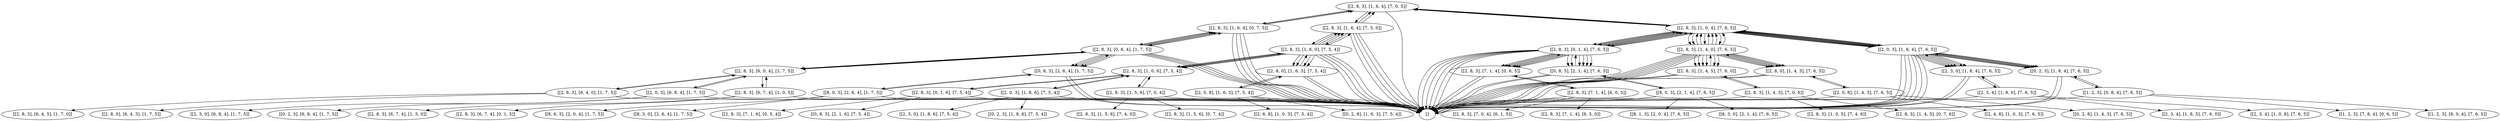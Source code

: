 digraph tree {
    "[[2, 8, 3], [1, 6, 4], [7, 0, 5]]";
    "[[2, 8, 3], [1, 6, 4], [0, 7, 5]]";
    "[]";
    "[[2, 8, 3], [1, 6, 4], [7, 0, 5]]";
    "[[2, 8, 3], [0, 6, 4], [1, 7, 5]]";
    "[]";
    "[[2, 8, 3], [6, 0, 4], [1, 7, 5]]";
    "[[2, 8, 3], [0, 6, 4], [1, 7, 5]]";
    "[]";
    "[[2, 8, 3], [6, 0, 4], [1, 7, 5]]";
    "[[0, 8, 3], [2, 6, 4], [1, 7, 5]]";
    "[[2, 8, 3], [1, 6, 4], [0, 7, 5]]";
    "[[2, 8, 3], [6, 4, 0], [1, 7, 5]]";
    "[[2, 8, 3], [6, 0, 4], [1, 7, 5]]";
    "[]";
    "[[2, 8, 0], [6, 4, 3], [1, 7, 5]]";
    "[[2, 8, 3], [6, 4, 5], [1, 7, 0]]";
    "[[2, 0, 3], [6, 8, 4], [1, 7, 5]]";
    "[[0, 2, 3], [6, 8, 4], [1, 7, 5]]";
    "[[2, 3, 0], [6, 8, 4], [1, 7, 5]]";
    "[]";
    "[[2, 8, 3], [6, 0, 4], [1, 7, 5]]";
    "[[2, 8, 3], [6, 7, 4], [1, 0, 5]]";
    "[[2, 8, 3], [6, 7, 4], [0, 1, 5]]";
    "[[2, 8, 3], [6, 7, 4], [1, 5, 0]]";
    "[[2, 8, 3], [6, 0, 4], [1, 7, 5]]";
    "[]";
    "[[0, 8, 3], [2, 6, 4], [1, 7, 5]]";
    "[]";
    "[[8, 0, 3], [2, 6, 4], [1, 7, 5]]";
    "[[0, 8, 3], [2, 6, 4], [1, 7, 5]]";
    "[[8, 3, 0], [2, 6, 4], [1, 7, 5]]";
    "[]";
    "[[8, 6, 3], [2, 0, 4], [1, 7, 5]]";
    "[]";
    "[[2, 8, 3], [0, 6, 4], [1, 7, 5]]";
    "[]";
    "[[2, 8, 3], [6, 0, 4], [1, 7, 5]]";
    "[[0, 8, 3], [2, 6, 4], [1, 7, 5]]";
    "[[2, 8, 3], [1, 6, 4], [0, 7, 5]]";
    "[[2, 8, 3], [1, 6, 4], [0, 7, 5]]";
    "[]";
    "[[2, 8, 3], [1, 6, 4], [7, 0, 5]]";
    "[[2, 8, 3], [0, 6, 4], [1, 7, 5]]";
    "[]";
    "[[2, 8, 3], [6, 0, 4], [1, 7, 5]]";
    "[[0, 8, 3], [2, 6, 4], [1, 7, 5]]";
    "[[2, 8, 3], [1, 6, 4], [0, 7, 5]]";
    "[]";
    "[]";
    "[[2, 8, 3], [1, 6, 4], [7, 5, 0]]";
    "[[2, 8, 3], [1, 6, 4], [7, 0, 5]]";
    "[]";
    "[[2, 8, 3], [1, 6, 0], [7, 5, 4]]";
    "[[2, 8, 3], [1, 0, 6], [7, 5, 4]]";
    "[[2, 8, 3], [0, 1, 6], [7, 5, 4]]";
    "[]";
    "[[2, 8, 3], [1, 0, 6], [7, 5, 4]]";
    "[[0, 8, 3], [2, 1, 6], [7, 5, 4]]";
    "[[2, 8, 3], [7, 1, 6], [0, 5, 4]]";
    "[[2, 8, 3], [1, 6, 0], [7, 5, 4]]";
    "[[2, 8, 3], [1, 0, 6], [7, 5, 4]]";
    "[]";
    "[[2, 8, 0], [1, 6, 3], [7, 5, 4]]";
    "[[2, 8, 3], [1, 6, 4], [7, 5, 0]]";
    "[[2, 0, 3], [1, 8, 6], [7, 5, 4]]";
    "[[0, 2, 3], [1, 8, 6], [7, 5, 4]]";
    "[[2, 3, 0], [1, 8, 6], [7, 5, 4]]";
    "[]";
    "[[2, 8, 3], [1, 0, 6], [7, 5, 4]]";
    "[[2, 8, 3], [1, 5, 6], [7, 0, 4]]";
    "[[2, 8, 3], [1, 5, 6], [0, 7, 4]]";
    "[[2, 8, 3], [1, 5, 6], [7, 4, 0]]";
    "[[2, 8, 3], [1, 0, 6], [7, 5, 4]]";
    "[]";
    "[]";
    "[[2, 8, 0], [1, 6, 3], [7, 5, 4]]";
    "[[2, 0, 8], [1, 6, 3], [7, 5, 4]]";
    "[[0, 2, 8], [1, 6, 3], [7, 5, 4]]";
    "[[2, 8, 0], [1, 6, 3], [7, 5, 4]]";
    "[]";
    "[[2, 6, 8], [1, 0, 3], [7, 5, 4]]";
    "[]";
    "[]";
    "[[2, 8, 3], [1, 6, 0], [7, 5, 4]]";
    "[[2, 8, 3], [1, 0, 6], [7, 5, 4]]";
    "[]";
    "[[2, 8, 0], [1, 6, 3], [7, 5, 4]]";
    "[[2, 8, 3], [1, 6, 4], [7, 5, 0]]";
    "[[2, 8, 3], [1, 6, 4], [7, 5, 0]]";
    "[[2, 8, 3], [1, 6, 4], [7, 0, 5]]";
    "[]";
    "[[2, 8, 3], [1, 6, 0], [7, 5, 4]]";
    "[[2, 8, 3], [1, 0, 6], [7, 5, 4]]";
    "[]";
    "[[2, 8, 0], [1, 6, 3], [7, 5, 4]]";
    "[[2, 8, 3], [1, 6, 4], [7, 5, 0]]";
    "[]";
    "[]";
    "[[2, 8, 3], [1, 0, 4], [7, 6, 5]]";
    "[[2, 8, 3], [0, 1, 4], [7, 6, 5]]";
    "[]";
    "[[2, 8, 3], [1, 0, 4], [7, 6, 5]]";
    "[[2, 8, 3], [0, 1, 4], [7, 6, 5]]";
    "[]";
    "[[2, 8, 3], [1, 0, 4], [7, 6, 5]]";
    "[[0, 8, 3], [2, 1, 4], [7, 6, 5]]";
    "[[2, 8, 3], [7, 1, 4], [0, 6, 5]]";
    "[[2, 8, 3], [1, 4, 0], [7, 6, 5]]";
    "[[2, 8, 3], [1, 0, 4], [7, 6, 5]]";
    "[]";
    "[[2, 8, 0], [1, 4, 3], [7, 6, 5]]";
    "[[2, 8, 3], [1, 4, 5], [7, 6, 0]]";
    "[[2, 0, 3], [1, 8, 4], [7, 6, 5]]";
    "[[0, 2, 3], [1, 8, 4], [7, 6, 5]]";
    "[[2, 3, 0], [1, 8, 4], [7, 6, 5]]";
    "[]";
    "[[2, 8, 3], [1, 0, 4], [7, 6, 5]]";
    "[[2, 8, 3], [1, 6, 4], [7, 0, 5]]";
    "[[0, 8, 3], [2, 1, 4], [7, 6, 5]]";
    "[]";
    "[[8, 0, 3], [2, 1, 4], [7, 6, 5]]";
    "[[0, 8, 3], [2, 1, 4], [7, 6, 5]]";
    "[[8, 3, 0], [2, 1, 4], [7, 6, 5]]";
    "[]";
    "[[8, 1, 3], [2, 0, 4], [7, 6, 5]]";
    "[]";
    "[[2, 8, 3], [0, 1, 4], [7, 6, 5]]";
    "[]";
    "[[2, 8, 3], [1, 0, 4], [7, 6, 5]]";
    "[[0, 8, 3], [2, 1, 4], [7, 6, 5]]";
    "[[2, 8, 3], [7, 1, 4], [0, 6, 5]]";
    "[[2, 8, 3], [7, 1, 4], [0, 6, 5]]";
    "[]";
    "[[2, 8, 3], [7, 1, 4], [6, 0, 5]]";
    "[[2, 8, 3], [7, 1, 4], [0, 6, 5]]";
    "[[2, 8, 3], [7, 1, 4], [6, 5, 0]]";
    "[[2, 8, 3], [7, 0, 4], [6, 1, 5]]";
    "[]";
    "[[2, 8, 3], [0, 1, 4], [7, 6, 5]]";
    "[]";
    "[[2, 8, 3], [1, 0, 4], [7, 6, 5]]";
    "[[0, 8, 3], [2, 1, 4], [7, 6, 5]]";
    "[[2, 8, 3], [7, 1, 4], [0, 6, 5]]";
    "[]";
    "[[2, 8, 3], [1, 4, 0], [7, 6, 5]]";
    "[[2, 8, 3], [1, 0, 4], [7, 6, 5]]";
    "[[2, 8, 3], [0, 1, 4], [7, 6, 5]]";
    "[]";
    "[[2, 8, 3], [1, 0, 4], [7, 6, 5]]";
    "[[0, 8, 3], [2, 1, 4], [7, 6, 5]]";
    "[[2, 8, 3], [7, 1, 4], [0, 6, 5]]";
    "[[2, 8, 3], [1, 4, 0], [7, 6, 5]]";
    "[[2, 8, 3], [1, 0, 4], [7, 6, 5]]";
    "[]";
    "[[2, 8, 0], [1, 4, 3], [7, 6, 5]]";
    "[[2, 8, 3], [1, 4, 5], [7, 6, 0]]";
    "[[2, 0, 3], [1, 8, 4], [7, 6, 5]]";
    "[[0, 2, 3], [1, 8, 4], [7, 6, 5]]";
    "[[2, 3, 0], [1, 8, 4], [7, 6, 5]]";
    "[]";
    "[[2, 8, 3], [1, 0, 4], [7, 6, 5]]";
    "[[2, 8, 3], [1, 6, 4], [7, 0, 5]]";
    "[]";
    "[[2, 8, 0], [1, 4, 3], [7, 6, 5]]";
    "[[2, 0, 8], [1, 4, 3], [7, 6, 5]]";
    "[[0, 2, 8], [1, 4, 3], [7, 6, 5]]";
    "[[2, 8, 0], [1, 4, 3], [7, 6, 5]]";
    "[]";
    "[[2, 4, 8], [1, 0, 3], [7, 6, 5]]";
    "[]";
    "[]";
    "[[2, 8, 3], [1, 4, 0], [7, 6, 5]]";
    "[[2, 8, 3], [1, 0, 4], [7, 6, 5]]";
    "[]";
    "[[2, 8, 0], [1, 4, 3], [7, 6, 5]]";
    "[[2, 8, 3], [1, 4, 5], [7, 6, 0]]";
    "[[2, 8, 3], [1, 4, 5], [7, 6, 0]]";
    "[[2, 8, 3], [1, 4, 5], [7, 0, 6]]";
    "[[2, 8, 3], [1, 4, 5], [0, 7, 6]]";
    "[[2, 8, 3], [1, 4, 5], [7, 6, 0]]";
    "[[2, 8, 3], [1, 0, 5], [7, 4, 6]]";
    "[]";
    "[]";
    "[[2, 8, 3], [1, 4, 0], [7, 6, 5]]";
    "[[2, 8, 3], [1, 0, 4], [7, 6, 5]]";
    "[]";
    "[[2, 8, 0], [1, 4, 3], [7, 6, 5]]";
    "[[2, 8, 3], [1, 4, 5], [7, 6, 0]]";
    "[]";
    "[[2, 0, 3], [1, 8, 4], [7, 6, 5]]";
    "[[0, 2, 3], [1, 8, 4], [7, 6, 5]]";
    "[]";
    "[[2, 0, 3], [1, 8, 4], [7, 6, 5]]";
    "[[0, 2, 3], [1, 8, 4], [7, 6, 5]]";
    "[[2, 3, 0], [1, 8, 4], [7, 6, 5]]";
    "[]";
    "[[2, 8, 3], [1, 0, 4], [7, 6, 5]]";
    "[]";
    "[[1, 2, 3], [0, 8, 4], [7, 6, 5]]";
    "[]";
    "[[1, 2, 3], [8, 0, 4], [7, 6, 5]]";
    "[[0, 2, 3], [1, 8, 4], [7, 6, 5]]";
    "[[1, 2, 3], [7, 8, 4], [0, 6, 5]]";
    "[[2, 3, 0], [1, 8, 4], [7, 6, 5]]";
    "[[2, 0, 3], [1, 8, 4], [7, 6, 5]]";
    "[[0, 2, 3], [1, 8, 4], [7, 6, 5]]";
    "[[2, 3, 0], [1, 8, 4], [7, 6, 5]]";
    "[]";
    "[[2, 8, 3], [1, 0, 4], [7, 6, 5]]";
    "[]";
    "[]";
    "[[2, 3, 4], [1, 8, 0], [7, 6, 5]]";
    "[[2, 3, 4], [1, 0, 8], [7, 6, 5]]";
    "[]";
    "[[2, 3, 0], [1, 8, 4], [7, 6, 5]]";
    "[[2, 3, 4], [1, 8, 5], [7, 6, 0]]";
    "[]";
    "[[2, 8, 3], [1, 0, 4], [7, 6, 5]]";
    "[[2, 8, 3], [0, 1, 4], [7, 6, 5]]";
    "[]";
    "[[2, 8, 3], [1, 0, 4], [7, 6, 5]]";
    "[[0, 8, 3], [2, 1, 4], [7, 6, 5]]";
    "[[2, 8, 3], [7, 1, 4], [0, 6, 5]]";
    "[[2, 8, 3], [1, 4, 0], [7, 6, 5]]";
    "[[2, 8, 3], [1, 0, 4], [7, 6, 5]]";
    "[]";
    "[[2, 8, 0], [1, 4, 3], [7, 6, 5]]";
    "[[2, 8, 3], [1, 4, 5], [7, 6, 0]]";
    "[[2, 0, 3], [1, 8, 4], [7, 6, 5]]";
    "[[0, 2, 3], [1, 8, 4], [7, 6, 5]]";
    "[[2, 3, 0], [1, 8, 4], [7, 6, 5]]";
    "[]";
    "[[2, 8, 3], [1, 0, 4], [7, 6, 5]]";
    "[[2, 8, 3], [1, 6, 4], [7, 0, 5]]";
    "[[2, 8, 3], [1, 6, 4], [7, 0, 5]]";
    "[]";
    "[[2, 8, 3], [1, 6, 4], [7, 0, 5]]" -> "[[2, 8, 3], [1, 6, 4], [0, 7, 5]]";
    "[[2, 8, 3], [1, 6, 4], [7, 0, 5]]" -> "[[2, 8, 3], [1, 6, 4], [7, 5, 0]]";
    "[[2, 8, 3], [1, 6, 4], [7, 0, 5]]" -> "[[2, 8, 3], [1, 0, 4], [7, 6, 5]]";
    "[[2, 8, 3], [1, 6, 4], [7, 0, 5]]" -> "[]";
    "[[2, 8, 3], [1, 6, 4], [0, 7, 5]]" -> "[]";
    "[[2, 8, 3], [1, 6, 4], [0, 7, 5]]" -> "[[2, 8, 3], [1, 6, 4], [7, 0, 5]]";
    "[[2, 8, 3], [1, 6, 4], [0, 7, 5]]" -> "[[2, 8, 3], [0, 6, 4], [1, 7, 5]]";
    "[[2, 8, 3], [1, 6, 4], [0, 7, 5]]" -> "[]";
    "[[2, 8, 3], [0, 6, 4], [1, 7, 5]]" -> "[]";
    "[[2, 8, 3], [0, 6, 4], [1, 7, 5]]" -> "[[2, 8, 3], [6, 0, 4], [1, 7, 5]]";
    "[[2, 8, 3], [0, 6, 4], [1, 7, 5]]" -> "[[0, 8, 3], [2, 6, 4], [1, 7, 5]]";
    "[[2, 8, 3], [0, 6, 4], [1, 7, 5]]" -> "[[2, 8, 3], [1, 6, 4], [0, 7, 5]]";
    "[[2, 8, 3], [6, 0, 4], [1, 7, 5]]" -> "[[2, 8, 3], [0, 6, 4], [1, 7, 5]]";
    "[[2, 8, 3], [6, 0, 4], [1, 7, 5]]" -> "[[2, 8, 3], [6, 4, 0], [1, 7, 5]]";
    "[[2, 8, 3], [6, 0, 4], [1, 7, 5]]" -> "[[2, 0, 3], [6, 8, 4], [1, 7, 5]]";
    "[[2, 8, 3], [6, 0, 4], [1, 7, 5]]" -> "[[2, 8, 3], [6, 7, 4], [1, 0, 5]]";
    "[[2, 8, 3], [0, 6, 4], [1, 7, 5]]" -> "[]";
    "[[2, 8, 3], [0, 6, 4], [1, 7, 5]]" -> "[[2, 8, 3], [6, 0, 4], [1, 7, 5]]";
    "[[2, 8, 3], [0, 6, 4], [1, 7, 5]]" -> "[[0, 8, 3], [2, 6, 4], [1, 7, 5]]";
    "[[2, 8, 3], [0, 6, 4], [1, 7, 5]]" -> "[[2, 8, 3], [1, 6, 4], [0, 7, 5]]";
    "[[2, 8, 3], [6, 4, 0], [1, 7, 5]]" -> "[[2, 8, 3], [6, 0, 4], [1, 7, 5]]";
    "[[2, 8, 3], [6, 4, 0], [1, 7, 5]]" -> "[]";
    "[[2, 8, 3], [6, 4, 0], [1, 7, 5]]" -> "[[2, 8, 0], [6, 4, 3], [1, 7, 5]]";
    "[[2, 8, 3], [6, 4, 0], [1, 7, 5]]" -> "[[2, 8, 3], [6, 4, 5], [1, 7, 0]]";
    "[[2, 0, 3], [6, 8, 4], [1, 7, 5]]" -> "[[0, 2, 3], [6, 8, 4], [1, 7, 5]]";
    "[[2, 0, 3], [6, 8, 4], [1, 7, 5]]" -> "[[2, 3, 0], [6, 8, 4], [1, 7, 5]]";
    "[[2, 0, 3], [6, 8, 4], [1, 7, 5]]" -> "[]";
    "[[2, 0, 3], [6, 8, 4], [1, 7, 5]]" -> "[[2, 8, 3], [6, 0, 4], [1, 7, 5]]";
    "[[2, 8, 3], [6, 7, 4], [1, 0, 5]]" -> "[[2, 8, 3], [6, 7, 4], [0, 1, 5]]";
    "[[2, 8, 3], [6, 7, 4], [1, 0, 5]]" -> "[[2, 8, 3], [6, 7, 4], [1, 5, 0]]";
    "[[2, 8, 3], [6, 7, 4], [1, 0, 5]]" -> "[[2, 8, 3], [6, 0, 4], [1, 7, 5]]";
    "[[2, 8, 3], [6, 7, 4], [1, 0, 5]]" -> "[]";
    "[[0, 8, 3], [2, 6, 4], [1, 7, 5]]" -> "[]";
    "[[0, 8, 3], [2, 6, 4], [1, 7, 5]]" -> "[[8, 0, 3], [2, 6, 4], [1, 7, 5]]";
    "[[0, 8, 3], [2, 6, 4], [1, 7, 5]]" -> "[]";
    "[[0, 8, 3], [2, 6, 4], [1, 7, 5]]" -> "[[2, 8, 3], [0, 6, 4], [1, 7, 5]]";
    "[[8, 0, 3], [2, 6, 4], [1, 7, 5]]" -> "[[0, 8, 3], [2, 6, 4], [1, 7, 5]]";
    "[[8, 0, 3], [2, 6, 4], [1, 7, 5]]" -> "[[8, 3, 0], [2, 6, 4], [1, 7, 5]]";
    "[[8, 0, 3], [2, 6, 4], [1, 7, 5]]" -> "[]";
    "[[8, 0, 3], [2, 6, 4], [1, 7, 5]]" -> "[[8, 6, 3], [2, 0, 4], [1, 7, 5]]";
    "[[2, 8, 3], [0, 6, 4], [1, 7, 5]]" -> "[]";
    "[[2, 8, 3], [0, 6, 4], [1, 7, 5]]" -> "[[2, 8, 3], [6, 0, 4], [1, 7, 5]]";
    "[[2, 8, 3], [0, 6, 4], [1, 7, 5]]" -> "[[0, 8, 3], [2, 6, 4], [1, 7, 5]]";
    "[[2, 8, 3], [0, 6, 4], [1, 7, 5]]" -> "[[2, 8, 3], [1, 6, 4], [0, 7, 5]]";
    "[[2, 8, 3], [1, 6, 4], [0, 7, 5]]" -> "[]";
    "[[2, 8, 3], [1, 6, 4], [0, 7, 5]]" -> "[[2, 8, 3], [1, 6, 4], [7, 0, 5]]";
    "[[2, 8, 3], [1, 6, 4], [0, 7, 5]]" -> "[[2, 8, 3], [0, 6, 4], [1, 7, 5]]";
    "[[2, 8, 3], [1, 6, 4], [0, 7, 5]]" -> "[]";
    "[[2, 8, 3], [0, 6, 4], [1, 7, 5]]" -> "[]";
    "[[2, 8, 3], [0, 6, 4], [1, 7, 5]]" -> "[[2, 8, 3], [6, 0, 4], [1, 7, 5]]";
    "[[2, 8, 3], [0, 6, 4], [1, 7, 5]]" -> "[[0, 8, 3], [2, 6, 4], [1, 7, 5]]";
    "[[2, 8, 3], [0, 6, 4], [1, 7, 5]]" -> "[[2, 8, 3], [1, 6, 4], [0, 7, 5]]";
    "[[2, 8, 3], [1, 6, 4], [7, 5, 0]]" -> "[[2, 8, 3], [1, 6, 4], [7, 0, 5]]";
    "[[2, 8, 3], [1, 6, 4], [7, 5, 0]]" -> "[]";
    "[[2, 8, 3], [1, 6, 4], [7, 5, 0]]" -> "[[2, 8, 3], [1, 6, 0], [7, 5, 4]]";
    "[[2, 8, 3], [1, 6, 4], [7, 5, 0]]" -> "[]";
    "[[2, 8, 3], [1, 6, 0], [7, 5, 4]]" -> "[[2, 8, 3], [1, 0, 6], [7, 5, 4]]";
    "[[2, 8, 3], [1, 6, 0], [7, 5, 4]]" -> "[]";
    "[[2, 8, 3], [1, 6, 0], [7, 5, 4]]" -> "[[2, 8, 0], [1, 6, 3], [7, 5, 4]]";
    "[[2, 8, 3], [1, 6, 0], [7, 5, 4]]" -> "[[2, 8, 3], [1, 6, 4], [7, 5, 0]]";
    "[[2, 8, 3], [1, 0, 6], [7, 5, 4]]" -> "[[2, 8, 3], [0, 1, 6], [7, 5, 4]]";
    "[[2, 8, 3], [1, 0, 6], [7, 5, 4]]" -> "[[2, 8, 3], [1, 6, 0], [7, 5, 4]]";
    "[[2, 8, 3], [1, 0, 6], [7, 5, 4]]" -> "[[2, 0, 3], [1, 8, 6], [7, 5, 4]]";
    "[[2, 8, 3], [1, 0, 6], [7, 5, 4]]" -> "[[2, 8, 3], [1, 5, 6], [7, 0, 4]]";
    "[[2, 8, 3], [0, 1, 6], [7, 5, 4]]" -> "[]";
    "[[2, 8, 3], [0, 1, 6], [7, 5, 4]]" -> "[[2, 8, 3], [1, 0, 6], [7, 5, 4]]";
    "[[2, 8, 3], [0, 1, 6], [7, 5, 4]]" -> "[[0, 8, 3], [2, 1, 6], [7, 5, 4]]";
    "[[2, 8, 3], [0, 1, 6], [7, 5, 4]]" -> "[[2, 8, 3], [7, 1, 6], [0, 5, 4]]";
    "[[2, 8, 3], [1, 6, 0], [7, 5, 4]]" -> "[[2, 8, 3], [1, 0, 6], [7, 5, 4]]";
    "[[2, 8, 3], [1, 6, 0], [7, 5, 4]]" -> "[]";
    "[[2, 8, 3], [1, 6, 0], [7, 5, 4]]" -> "[[2, 8, 0], [1, 6, 3], [7, 5, 4]]";
    "[[2, 8, 3], [1, 6, 0], [7, 5, 4]]" -> "[[2, 8, 3], [1, 6, 4], [7, 5, 0]]";
    "[[2, 0, 3], [1, 8, 6], [7, 5, 4]]" -> "[[0, 2, 3], [1, 8, 6], [7, 5, 4]]";
    "[[2, 0, 3], [1, 8, 6], [7, 5, 4]]" -> "[[2, 3, 0], [1, 8, 6], [7, 5, 4]]";
    "[[2, 0, 3], [1, 8, 6], [7, 5, 4]]" -> "[]";
    "[[2, 0, 3], [1, 8, 6], [7, 5, 4]]" -> "[[2, 8, 3], [1, 0, 6], [7, 5, 4]]";
    "[[2, 8, 3], [1, 5, 6], [7, 0, 4]]" -> "[[2, 8, 3], [1, 5, 6], [0, 7, 4]]";
    "[[2, 8, 3], [1, 5, 6], [7, 0, 4]]" -> "[[2, 8, 3], [1, 5, 6], [7, 4, 0]]";
    "[[2, 8, 3], [1, 5, 6], [7, 0, 4]]" -> "[[2, 8, 3], [1, 0, 6], [7, 5, 4]]";
    "[[2, 8, 3], [1, 5, 6], [7, 0, 4]]" -> "[]";
    "[[2, 8, 0], [1, 6, 3], [7, 5, 4]]" -> "[[2, 0, 8], [1, 6, 3], [7, 5, 4]]";
    "[[2, 8, 0], [1, 6, 3], [7, 5, 4]]" -> "[]";
    "[[2, 8, 0], [1, 6, 3], [7, 5, 4]]" -> "[]";
    "[[2, 8, 0], [1, 6, 3], [7, 5, 4]]" -> "[[2, 8, 3], [1, 6, 0], [7, 5, 4]]";
    "[[2, 0, 8], [1, 6, 3], [7, 5, 4]]" -> "[[0, 2, 8], [1, 6, 3], [7, 5, 4]]";
    "[[2, 0, 8], [1, 6, 3], [7, 5, 4]]" -> "[[2, 8, 0], [1, 6, 3], [7, 5, 4]]";
    "[[2, 0, 8], [1, 6, 3], [7, 5, 4]]" -> "[]";
    "[[2, 0, 8], [1, 6, 3], [7, 5, 4]]" -> "[[2, 6, 8], [1, 0, 3], [7, 5, 4]]";
    "[[2, 8, 3], [1, 6, 0], [7, 5, 4]]" -> "[[2, 8, 3], [1, 0, 6], [7, 5, 4]]";
    "[[2, 8, 3], [1, 6, 0], [7, 5, 4]]" -> "[]";
    "[[2, 8, 3], [1, 6, 0], [7, 5, 4]]" -> "[[2, 8, 0], [1, 6, 3], [7, 5, 4]]";
    "[[2, 8, 3], [1, 6, 0], [7, 5, 4]]" -> "[[2, 8, 3], [1, 6, 4], [7, 5, 0]]";
    "[[2, 8, 3], [1, 6, 4], [7, 5, 0]]" -> "[[2, 8, 3], [1, 6, 4], [7, 0, 5]]";
    "[[2, 8, 3], [1, 6, 4], [7, 5, 0]]" -> "[]";
    "[[2, 8, 3], [1, 6, 4], [7, 5, 0]]" -> "[[2, 8, 3], [1, 6, 0], [7, 5, 4]]";
    "[[2, 8, 3], [1, 6, 4], [7, 5, 0]]" -> "[]";
    "[[2, 8, 3], [1, 6, 0], [7, 5, 4]]" -> "[[2, 8, 3], [1, 0, 6], [7, 5, 4]]";
    "[[2, 8, 3], [1, 6, 0], [7, 5, 4]]" -> "[]";
    "[[2, 8, 3], [1, 6, 0], [7, 5, 4]]" -> "[[2, 8, 0], [1, 6, 3], [7, 5, 4]]";
    "[[2, 8, 3], [1, 6, 0], [7, 5, 4]]" -> "[[2, 8, 3], [1, 6, 4], [7, 5, 0]]";
    "[[2, 8, 3], [1, 0, 4], [7, 6, 5]]" -> "[[2, 8, 3], [0, 1, 4], [7, 6, 5]]";
    "[[2, 8, 3], [1, 0, 4], [7, 6, 5]]" -> "[[2, 8, 3], [1, 4, 0], [7, 6, 5]]";
    "[[2, 8, 3], [1, 0, 4], [7, 6, 5]]" -> "[[2, 0, 3], [1, 8, 4], [7, 6, 5]]";
    "[[2, 8, 3], [1, 0, 4], [7, 6, 5]]" -> "[[2, 8, 3], [1, 6, 4], [7, 0, 5]]";
    "[[2, 8, 3], [0, 1, 4], [7, 6, 5]]" -> "[]";
    "[[2, 8, 3], [0, 1, 4], [7, 6, 5]]" -> "[[2, 8, 3], [1, 0, 4], [7, 6, 5]]";
    "[[2, 8, 3], [0, 1, 4], [7, 6, 5]]" -> "[[0, 8, 3], [2, 1, 4], [7, 6, 5]]";
    "[[2, 8, 3], [0, 1, 4], [7, 6, 5]]" -> "[[2, 8, 3], [7, 1, 4], [0, 6, 5]]";
    "[[2, 8, 3], [1, 0, 4], [7, 6, 5]]" -> "[[2, 8, 3], [0, 1, 4], [7, 6, 5]]";
    "[[2, 8, 3], [1, 0, 4], [7, 6, 5]]" -> "[[2, 8, 3], [1, 4, 0], [7, 6, 5]]";
    "[[2, 8, 3], [1, 0, 4], [7, 6, 5]]" -> "[[2, 0, 3], [1, 8, 4], [7, 6, 5]]";
    "[[2, 8, 3], [1, 0, 4], [7, 6, 5]]" -> "[[2, 8, 3], [1, 6, 4], [7, 0, 5]]";
    "[[2, 8, 3], [0, 1, 4], [7, 6, 5]]" -> "[]";
    "[[2, 8, 3], [0, 1, 4], [7, 6, 5]]" -> "[[2, 8, 3], [1, 0, 4], [7, 6, 5]]";
    "[[2, 8, 3], [0, 1, 4], [7, 6, 5]]" -> "[[0, 8, 3], [2, 1, 4], [7, 6, 5]]";
    "[[2, 8, 3], [0, 1, 4], [7, 6, 5]]" -> "[[2, 8, 3], [7, 1, 4], [0, 6, 5]]";
    "[[2, 8, 3], [1, 4, 0], [7, 6, 5]]" -> "[[2, 8, 3], [1, 0, 4], [7, 6, 5]]";
    "[[2, 8, 3], [1, 4, 0], [7, 6, 5]]" -> "[]";
    "[[2, 8, 3], [1, 4, 0], [7, 6, 5]]" -> "[[2, 8, 0], [1, 4, 3], [7, 6, 5]]";
    "[[2, 8, 3], [1, 4, 0], [7, 6, 5]]" -> "[[2, 8, 3], [1, 4, 5], [7, 6, 0]]";
    "[[2, 0, 3], [1, 8, 4], [7, 6, 5]]" -> "[[0, 2, 3], [1, 8, 4], [7, 6, 5]]";
    "[[2, 0, 3], [1, 8, 4], [7, 6, 5]]" -> "[[2, 3, 0], [1, 8, 4], [7, 6, 5]]";
    "[[2, 0, 3], [1, 8, 4], [7, 6, 5]]" -> "[]";
    "[[2, 0, 3], [1, 8, 4], [7, 6, 5]]" -> "[[2, 8, 3], [1, 0, 4], [7, 6, 5]]";
    "[[0, 8, 3], [2, 1, 4], [7, 6, 5]]" -> "[]";
    "[[0, 8, 3], [2, 1, 4], [7, 6, 5]]" -> "[[8, 0, 3], [2, 1, 4], [7, 6, 5]]";
    "[[0, 8, 3], [2, 1, 4], [7, 6, 5]]" -> "[]";
    "[[0, 8, 3], [2, 1, 4], [7, 6, 5]]" -> "[[2, 8, 3], [0, 1, 4], [7, 6, 5]]";
    "[[8, 0, 3], [2, 1, 4], [7, 6, 5]]" -> "[[0, 8, 3], [2, 1, 4], [7, 6, 5]]";
    "[[8, 0, 3], [2, 1, 4], [7, 6, 5]]" -> "[[8, 3, 0], [2, 1, 4], [7, 6, 5]]";
    "[[8, 0, 3], [2, 1, 4], [7, 6, 5]]" -> "[]";
    "[[8, 0, 3], [2, 1, 4], [7, 6, 5]]" -> "[[8, 1, 3], [2, 0, 4], [7, 6, 5]]";
    "[[2, 8, 3], [0, 1, 4], [7, 6, 5]]" -> "[]";
    "[[2, 8, 3], [0, 1, 4], [7, 6, 5]]" -> "[[2, 8, 3], [1, 0, 4], [7, 6, 5]]";
    "[[2, 8, 3], [0, 1, 4], [7, 6, 5]]" -> "[[0, 8, 3], [2, 1, 4], [7, 6, 5]]";
    "[[2, 8, 3], [0, 1, 4], [7, 6, 5]]" -> "[[2, 8, 3], [7, 1, 4], [0, 6, 5]]";
    "[[2, 8, 3], [7, 1, 4], [0, 6, 5]]" -> "[]";
    "[[2, 8, 3], [7, 1, 4], [0, 6, 5]]" -> "[[2, 8, 3], [7, 1, 4], [6, 0, 5]]";
    "[[2, 8, 3], [7, 1, 4], [0, 6, 5]]" -> "[[2, 8, 3], [0, 1, 4], [7, 6, 5]]";
    "[[2, 8, 3], [7, 1, 4], [0, 6, 5]]" -> "[]";
    "[[2, 8, 3], [7, 1, 4], [6, 0, 5]]" -> "[[2, 8, 3], [7, 1, 4], [0, 6, 5]]";
    "[[2, 8, 3], [7, 1, 4], [6, 0, 5]]" -> "[[2, 8, 3], [7, 1, 4], [6, 5, 0]]";
    "[[2, 8, 3], [7, 1, 4], [6, 0, 5]]" -> "[[2, 8, 3], [7, 0, 4], [6, 1, 5]]";
    "[[2, 8, 3], [7, 1, 4], [6, 0, 5]]" -> "[]";
    "[[2, 8, 3], [0, 1, 4], [7, 6, 5]]" -> "[]";
    "[[2, 8, 3], [0, 1, 4], [7, 6, 5]]" -> "[[2, 8, 3], [1, 0, 4], [7, 6, 5]]";
    "[[2, 8, 3], [0, 1, 4], [7, 6, 5]]" -> "[[0, 8, 3], [2, 1, 4], [7, 6, 5]]";
    "[[2, 8, 3], [0, 1, 4], [7, 6, 5]]" -> "[[2, 8, 3], [7, 1, 4], [0, 6, 5]]";
    "[[2, 8, 3], [1, 4, 0], [7, 6, 5]]" -> "[[2, 8, 3], [1, 0, 4], [7, 6, 5]]";
    "[[2, 8, 3], [1, 4, 0], [7, 6, 5]]" -> "[]";
    "[[2, 8, 3], [1, 4, 0], [7, 6, 5]]" -> "[[2, 8, 0], [1, 4, 3], [7, 6, 5]]";
    "[[2, 8, 3], [1, 4, 0], [7, 6, 5]]" -> "[[2, 8, 3], [1, 4, 5], [7, 6, 0]]";
    "[[2, 8, 3], [1, 0, 4], [7, 6, 5]]" -> "[[2, 8, 3], [0, 1, 4], [7, 6, 5]]";
    "[[2, 8, 3], [1, 0, 4], [7, 6, 5]]" -> "[[2, 8, 3], [1, 4, 0], [7, 6, 5]]";
    "[[2, 8, 3], [1, 0, 4], [7, 6, 5]]" -> "[[2, 0, 3], [1, 8, 4], [7, 6, 5]]";
    "[[2, 8, 3], [1, 0, 4], [7, 6, 5]]" -> "[[2, 8, 3], [1, 6, 4], [7, 0, 5]]";
    "[[2, 8, 3], [0, 1, 4], [7, 6, 5]]" -> "[]";
    "[[2, 8, 3], [0, 1, 4], [7, 6, 5]]" -> "[[2, 8, 3], [1, 0, 4], [7, 6, 5]]";
    "[[2, 8, 3], [0, 1, 4], [7, 6, 5]]" -> "[[0, 8, 3], [2, 1, 4], [7, 6, 5]]";
    "[[2, 8, 3], [0, 1, 4], [7, 6, 5]]" -> "[[2, 8, 3], [7, 1, 4], [0, 6, 5]]";
    "[[2, 8, 3], [1, 4, 0], [7, 6, 5]]" -> "[[2, 8, 3], [1, 0, 4], [7, 6, 5]]";
    "[[2, 8, 3], [1, 4, 0], [7, 6, 5]]" -> "[]";
    "[[2, 8, 3], [1, 4, 0], [7, 6, 5]]" -> "[[2, 8, 0], [1, 4, 3], [7, 6, 5]]";
    "[[2, 8, 3], [1, 4, 0], [7, 6, 5]]" -> "[[2, 8, 3], [1, 4, 5], [7, 6, 0]]";
    "[[2, 0, 3], [1, 8, 4], [7, 6, 5]]" -> "[[0, 2, 3], [1, 8, 4], [7, 6, 5]]";
    "[[2, 0, 3], [1, 8, 4], [7, 6, 5]]" -> "[[2, 3, 0], [1, 8, 4], [7, 6, 5]]";
    "[[2, 0, 3], [1, 8, 4], [7, 6, 5]]" -> "[]";
    "[[2, 0, 3], [1, 8, 4], [7, 6, 5]]" -> "[[2, 8, 3], [1, 0, 4], [7, 6, 5]]";
    "[[2, 8, 0], [1, 4, 3], [7, 6, 5]]" -> "[[2, 0, 8], [1, 4, 3], [7, 6, 5]]";
    "[[2, 8, 0], [1, 4, 3], [7, 6, 5]]" -> "[]";
    "[[2, 8, 0], [1, 4, 3], [7, 6, 5]]" -> "[]";
    "[[2, 8, 0], [1, 4, 3], [7, 6, 5]]" -> "[[2, 8, 3], [1, 4, 0], [7, 6, 5]]";
    "[[2, 0, 8], [1, 4, 3], [7, 6, 5]]" -> "[[0, 2, 8], [1, 4, 3], [7, 6, 5]]";
    "[[2, 0, 8], [1, 4, 3], [7, 6, 5]]" -> "[[2, 8, 0], [1, 4, 3], [7, 6, 5]]";
    "[[2, 0, 8], [1, 4, 3], [7, 6, 5]]" -> "[]";
    "[[2, 0, 8], [1, 4, 3], [7, 6, 5]]" -> "[[2, 4, 8], [1, 0, 3], [7, 6, 5]]";
    "[[2, 8, 3], [1, 4, 0], [7, 6, 5]]" -> "[[2, 8, 3], [1, 0, 4], [7, 6, 5]]";
    "[[2, 8, 3], [1, 4, 0], [7, 6, 5]]" -> "[]";
    "[[2, 8, 3], [1, 4, 0], [7, 6, 5]]" -> "[[2, 8, 0], [1, 4, 3], [7, 6, 5]]";
    "[[2, 8, 3], [1, 4, 0], [7, 6, 5]]" -> "[[2, 8, 3], [1, 4, 5], [7, 6, 0]]";
    "[[2, 8, 3], [1, 4, 5], [7, 6, 0]]" -> "[[2, 8, 3], [1, 4, 5], [7, 0, 6]]";
    "[[2, 8, 3], [1, 4, 5], [7, 6, 0]]" -> "[]";
    "[[2, 8, 3], [1, 4, 5], [7, 6, 0]]" -> "[[2, 8, 3], [1, 4, 0], [7, 6, 5]]";
    "[[2, 8, 3], [1, 4, 5], [7, 6, 0]]" -> "[]";
    "[[2, 8, 3], [1, 4, 5], [7, 0, 6]]" -> "[[2, 8, 3], [1, 4, 5], [0, 7, 6]]";
    "[[2, 8, 3], [1, 4, 5], [7, 0, 6]]" -> "[[2, 8, 3], [1, 4, 5], [7, 6, 0]]";
    "[[2, 8, 3], [1, 4, 5], [7, 0, 6]]" -> "[[2, 8, 3], [1, 0, 5], [7, 4, 6]]";
    "[[2, 8, 3], [1, 4, 5], [7, 0, 6]]" -> "[]";
    "[[2, 8, 3], [1, 4, 0], [7, 6, 5]]" -> "[[2, 8, 3], [1, 0, 4], [7, 6, 5]]";
    "[[2, 8, 3], [1, 4, 0], [7, 6, 5]]" -> "[]";
    "[[2, 8, 3], [1, 4, 0], [7, 6, 5]]" -> "[[2, 8, 0], [1, 4, 3], [7, 6, 5]]";
    "[[2, 8, 3], [1, 4, 0], [7, 6, 5]]" -> "[[2, 8, 3], [1, 4, 5], [7, 6, 0]]";
    "[[2, 0, 3], [1, 8, 4], [7, 6, 5]]" -> "[[0, 2, 3], [1, 8, 4], [7, 6, 5]]";
    "[[2, 0, 3], [1, 8, 4], [7, 6, 5]]" -> "[[2, 3, 0], [1, 8, 4], [7, 6, 5]]";
    "[[2, 0, 3], [1, 8, 4], [7, 6, 5]]" -> "[]";
    "[[2, 0, 3], [1, 8, 4], [7, 6, 5]]" -> "[[2, 8, 3], [1, 0, 4], [7, 6, 5]]";
    "[[0, 2, 3], [1, 8, 4], [7, 6, 5]]" -> "[]";
    "[[0, 2, 3], [1, 8, 4], [7, 6, 5]]" -> "[[2, 0, 3], [1, 8, 4], [7, 6, 5]]";
    "[[0, 2, 3], [1, 8, 4], [7, 6, 5]]" -> "[]";
    "[[0, 2, 3], [1, 8, 4], [7, 6, 5]]" -> "[[1, 2, 3], [0, 8, 4], [7, 6, 5]]";
    "[[2, 0, 3], [1, 8, 4], [7, 6, 5]]" -> "[[0, 2, 3], [1, 8, 4], [7, 6, 5]]";
    "[[2, 0, 3], [1, 8, 4], [7, 6, 5]]" -> "[[2, 3, 0], [1, 8, 4], [7, 6, 5]]";
    "[[2, 0, 3], [1, 8, 4], [7, 6, 5]]" -> "[]";
    "[[2, 0, 3], [1, 8, 4], [7, 6, 5]]" -> "[[2, 8, 3], [1, 0, 4], [7, 6, 5]]";
    "[[1, 2, 3], [0, 8, 4], [7, 6, 5]]" -> "[]";
    "[[1, 2, 3], [0, 8, 4], [7, 6, 5]]" -> "[[1, 2, 3], [8, 0, 4], [7, 6, 5]]";
    "[[1, 2, 3], [0, 8, 4], [7, 6, 5]]" -> "[[0, 2, 3], [1, 8, 4], [7, 6, 5]]";
    "[[1, 2, 3], [0, 8, 4], [7, 6, 5]]" -> "[[1, 2, 3], [7, 8, 4], [0, 6, 5]]";
    "[[2, 3, 0], [1, 8, 4], [7, 6, 5]]" -> "[[2, 0, 3], [1, 8, 4], [7, 6, 5]]";
    "[[2, 3, 0], [1, 8, 4], [7, 6, 5]]" -> "[]";
    "[[2, 3, 0], [1, 8, 4], [7, 6, 5]]" -> "[]";
    "[[2, 3, 0], [1, 8, 4], [7, 6, 5]]" -> "[[2, 3, 4], [1, 8, 0], [7, 6, 5]]";
    "[[2, 0, 3], [1, 8, 4], [7, 6, 5]]" -> "[[0, 2, 3], [1, 8, 4], [7, 6, 5]]";
    "[[2, 0, 3], [1, 8, 4], [7, 6, 5]]" -> "[[2, 3, 0], [1, 8, 4], [7, 6, 5]]";
    "[[2, 0, 3], [1, 8, 4], [7, 6, 5]]" -> "[]";
    "[[2, 0, 3], [1, 8, 4], [7, 6, 5]]" -> "[[2, 8, 3], [1, 0, 4], [7, 6, 5]]";
    "[[2, 3, 4], [1, 8, 0], [7, 6, 5]]" -> "[[2, 3, 4], [1, 0, 8], [7, 6, 5]]";
    "[[2, 3, 4], [1, 8, 0], [7, 6, 5]]" -> "[]";
    "[[2, 3, 4], [1, 8, 0], [7, 6, 5]]" -> "[[2, 3, 0], [1, 8, 4], [7, 6, 5]]";
    "[[2, 3, 4], [1, 8, 0], [7, 6, 5]]" -> "[[2, 3, 4], [1, 8, 5], [7, 6, 0]]";
    "[[2, 8, 3], [1, 0, 4], [7, 6, 5]]" -> "[[2, 8, 3], [0, 1, 4], [7, 6, 5]]";
    "[[2, 8, 3], [1, 0, 4], [7, 6, 5]]" -> "[[2, 8, 3], [1, 4, 0], [7, 6, 5]]";
    "[[2, 8, 3], [1, 0, 4], [7, 6, 5]]" -> "[[2, 0, 3], [1, 8, 4], [7, 6, 5]]";
    "[[2, 8, 3], [1, 0, 4], [7, 6, 5]]" -> "[[2, 8, 3], [1, 6, 4], [7, 0, 5]]";
    "[[2, 8, 3], [0, 1, 4], [7, 6, 5]]" -> "[]";
    "[[2, 8, 3], [0, 1, 4], [7, 6, 5]]" -> "[[2, 8, 3], [1, 0, 4], [7, 6, 5]]";
    "[[2, 8, 3], [0, 1, 4], [7, 6, 5]]" -> "[[0, 8, 3], [2, 1, 4], [7, 6, 5]]";
    "[[2, 8, 3], [0, 1, 4], [7, 6, 5]]" -> "[[2, 8, 3], [7, 1, 4], [0, 6, 5]]";
    "[[2, 8, 3], [1, 4, 0], [7, 6, 5]]" -> "[[2, 8, 3], [1, 0, 4], [7, 6, 5]]";
    "[[2, 8, 3], [1, 4, 0], [7, 6, 5]]" -> "[]";
    "[[2, 8, 3], [1, 4, 0], [7, 6, 5]]" -> "[[2, 8, 0], [1, 4, 3], [7, 6, 5]]";
    "[[2, 8, 3], [1, 4, 0], [7, 6, 5]]" -> "[[2, 8, 3], [1, 4, 5], [7, 6, 0]]";
    "[[2, 0, 3], [1, 8, 4], [7, 6, 5]]" -> "[[0, 2, 3], [1, 8, 4], [7, 6, 5]]";
    "[[2, 0, 3], [1, 8, 4], [7, 6, 5]]" -> "[[2, 3, 0], [1, 8, 4], [7, 6, 5]]";
    "[[2, 0, 3], [1, 8, 4], [7, 6, 5]]" -> "[]";
    "[[2, 0, 3], [1, 8, 4], [7, 6, 5]]" -> "[[2, 8, 3], [1, 0, 4], [7, 6, 5]]";
}
